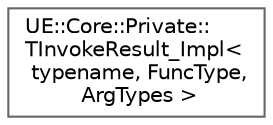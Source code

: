 digraph "Graphical Class Hierarchy"
{
 // INTERACTIVE_SVG=YES
 // LATEX_PDF_SIZE
  bgcolor="transparent";
  edge [fontname=Helvetica,fontsize=10,labelfontname=Helvetica,labelfontsize=10];
  node [fontname=Helvetica,fontsize=10,shape=box,height=0.2,width=0.4];
  rankdir="LR";
  Node0 [id="Node000000",label="UE::Core::Private::\lTInvokeResult_Impl\<\l typename, FuncType,\l ArgTypes \>",height=0.2,width=0.4,color="grey40", fillcolor="white", style="filled",URL="$de/d30/structUE_1_1Core_1_1Private_1_1TInvokeResult__Impl.html",tooltip=" "];
}
